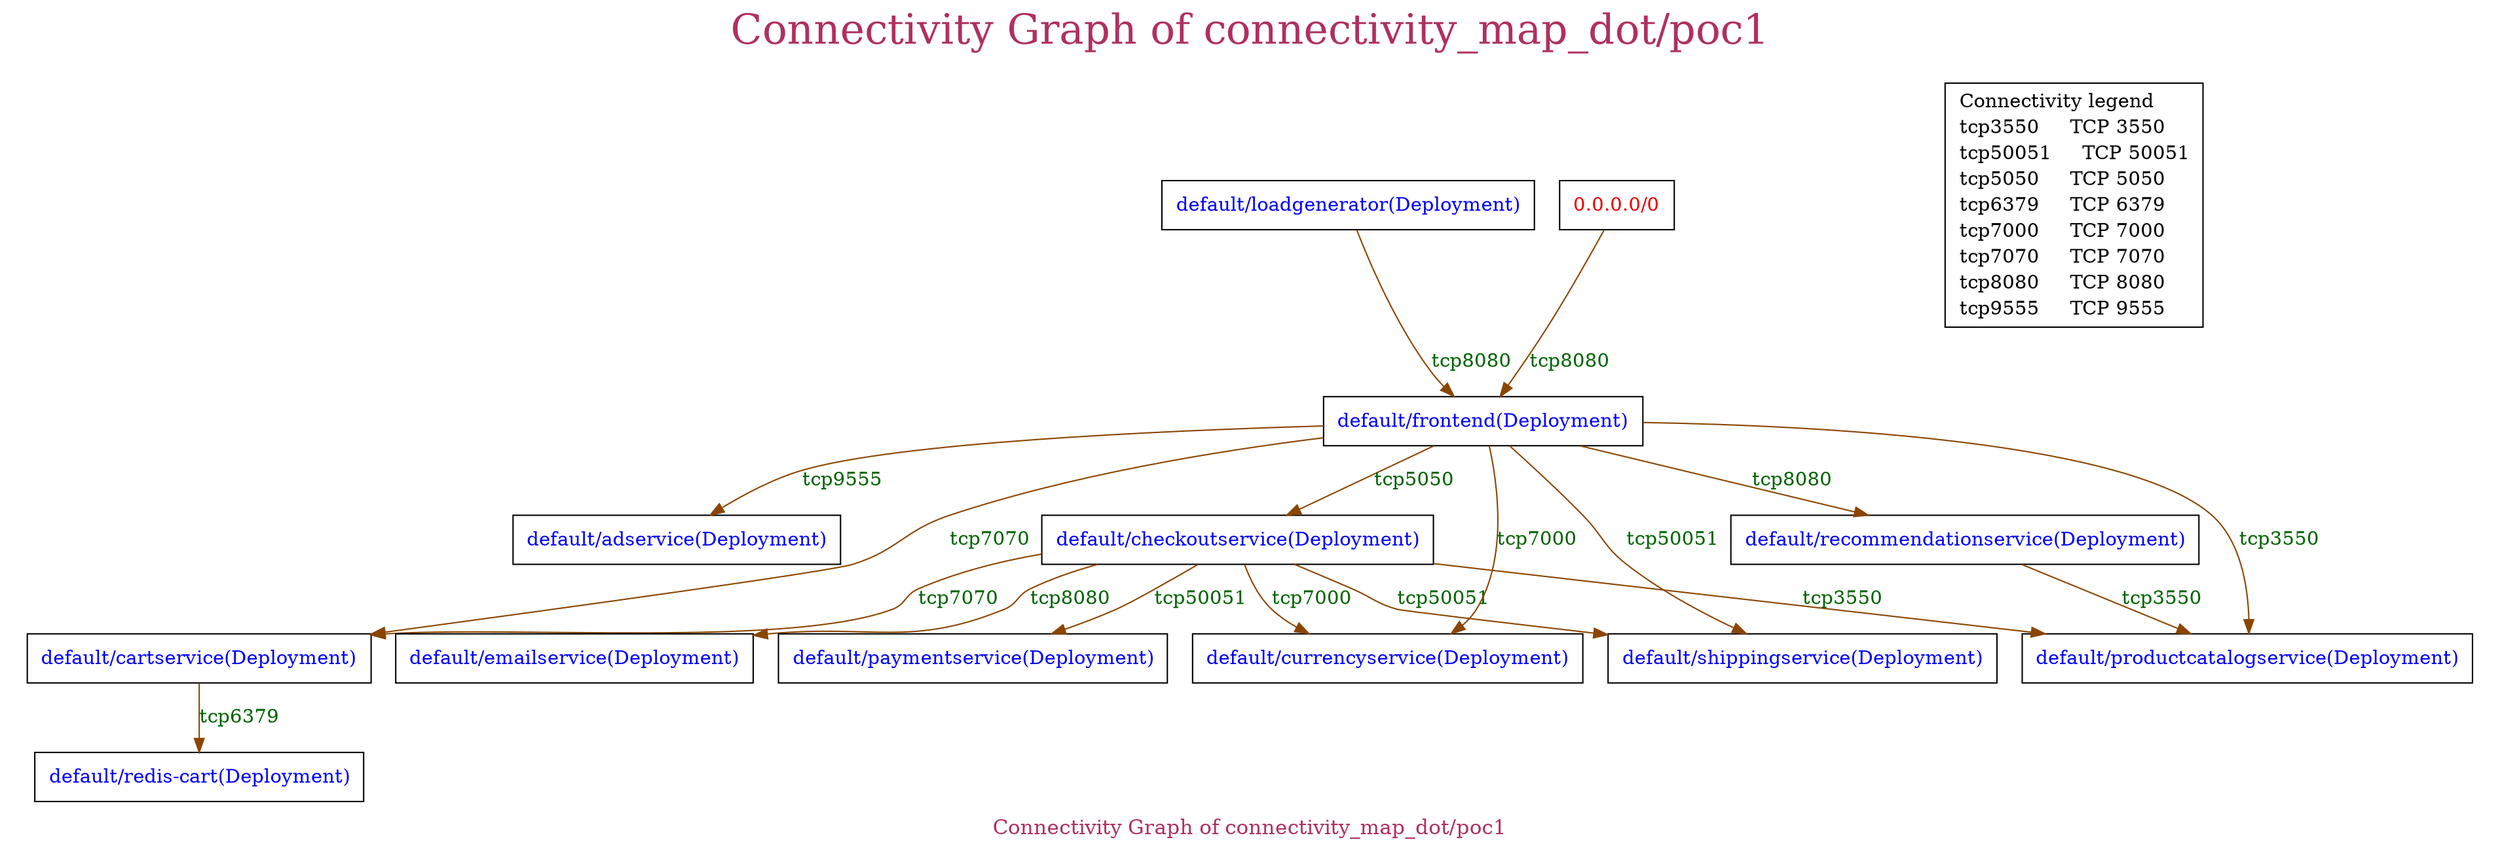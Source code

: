 // The Connectivity Graph of connectivity_map_dot/poc1
digraph {
	label="Connectivity Graph of connectivity_map_dot/poc1"	labelloc = "t"
	fontsize=30
	fontcolor=maroon
	subgraph cluster_map_explanation {
	dict_box [label=<<table border="0" cellspacing="0"><tr><td  align="text">Connectivity legend<br align="left" /></td></tr><tr><td align="text" tooltip="TCP 3550" href="bogus">tcp3550     TCP 3550<br align="left" /></td></tr><tr><td align="text" tooltip="TCP 50051" href="bogus">tcp50051     TCP 50051<br align="left" /></td></tr><tr><td align="text" tooltip="TCP 5050" href="bogus">tcp5050     TCP 5050<br align="left" /></td></tr><tr><td align="text" tooltip="TCP 6379" href="bogus">tcp6379     TCP 6379<br align="left" /></td></tr><tr><td align="text" tooltip="TCP 7000" href="bogus">tcp7000     TCP 7000<br align="left" /></td></tr><tr><td align="text" tooltip="TCP 7070" href="bogus">tcp7070     TCP 7070<br align="left" /></td></tr><tr><td align="text" tooltip="TCP 8080" href="bogus">tcp8080     TCP 8080<br align="left" /></td></tr><tr><td align="text" tooltip="TCP 9555" href="bogus">tcp9555     TCP 9555<br align="left" /></td></tr></table>> shape=box]
	"0.0.0.0/0" [label=<<table border="0" cellspacing="0"><tr><td>0.0.0.0/0</td></tr></table>> shape=box fontcolor=red2 tooltip="IP Block"]
	"default/adservice(Deployment)" [label=<<table border="0" cellspacing="0"><tr><td>default/adservice(Deployment)</td></tr></table>> shape=box fontcolor=blue tooltip="Workload"]
	"default/cartservice(Deployment)" [label=<<table border="0" cellspacing="0"><tr><td>default/cartservice(Deployment)</td></tr></table>> shape=box fontcolor=blue tooltip="Workload"]
	"default/checkoutservice(Deployment)" [label=<<table border="0" cellspacing="0"><tr><td>default/checkoutservice(Deployment)</td></tr></table>> shape=box fontcolor=blue tooltip="Workload"]
	"default/currencyservice(Deployment)" [label=<<table border="0" cellspacing="0"><tr><td>default/currencyservice(Deployment)</td></tr></table>> shape=box fontcolor=blue tooltip="Workload"]
	"default/emailservice(Deployment)" [label=<<table border="0" cellspacing="0"><tr><td>default/emailservice(Deployment)</td></tr></table>> shape=box fontcolor=blue tooltip="Workload"]
	"default/frontend(Deployment)" [label=<<table border="0" cellspacing="0"><tr><td>default/frontend(Deployment)</td></tr></table>> shape=box fontcolor=blue tooltip="Workload"]
	"default/loadgenerator(Deployment)" [label=<<table border="0" cellspacing="0"><tr><td>default/loadgenerator(Deployment)</td></tr></table>> shape=box fontcolor=blue tooltip="Workload"]
	"default/paymentservice(Deployment)" [label=<<table border="0" cellspacing="0"><tr><td>default/paymentservice(Deployment)</td></tr></table>> shape=box fontcolor=blue tooltip="Workload"]
	"default/productcatalogservice(Deployment)" [label=<<table border="0" cellspacing="0"><tr><td>default/productcatalogservice(Deployment)</td></tr></table>> shape=box fontcolor=blue tooltip="Workload"]
	"default/recommendationservice(Deployment)" [label=<<table border="0" cellspacing="0"><tr><td>default/recommendationservice(Deployment)</td></tr></table>> shape=box fontcolor=blue tooltip="Workload"]
	"default/redis-cart(Deployment)" [label=<<table border="0" cellspacing="0"><tr><td>default/redis-cart(Deployment)</td></tr></table>> shape=box fontcolor=blue tooltip="Workload"]
	"default/shippingservice(Deployment)" [label=<<table border="0" cellspacing="0"><tr><td>default/shippingservice(Deployment)</td></tr></table>> shape=box fontcolor=blue tooltip="Workload"]
	"0.0.0.0/0" -> "default/frontend(Deployment)"[label="tcp8080" labeltooltip="TCP 8080" color=darkorange4 fontcolor=darkgreen dir=both arrowhead=normal arrowtail=none]
	"default/cartservice(Deployment)" -> "default/redis-cart(Deployment)"[label="tcp6379" labeltooltip="TCP 6379" color=darkorange4 fontcolor=darkgreen dir=both arrowhead=normal arrowtail=none]
	"default/checkoutservice(Deployment)" -> "default/cartservice(Deployment)"[label="tcp7070" labeltooltip="TCP 7070" color=darkorange4 fontcolor=darkgreen dir=both arrowhead=normal arrowtail=none]
	"default/checkoutservice(Deployment)" -> "default/currencyservice(Deployment)"[label="tcp7000" labeltooltip="TCP 7000" color=darkorange4 fontcolor=darkgreen dir=both arrowhead=normal arrowtail=none]
	"default/checkoutservice(Deployment)" -> "default/emailservice(Deployment)"[label="tcp8080" labeltooltip="TCP 8080" color=darkorange4 fontcolor=darkgreen dir=both arrowhead=normal arrowtail=none]
	"default/checkoutservice(Deployment)" -> "default/paymentservice(Deployment)"[label="tcp50051" labeltooltip="TCP 50051" color=darkorange4 fontcolor=darkgreen dir=both arrowhead=normal arrowtail=none]
	"default/checkoutservice(Deployment)" -> "default/productcatalogservice(Deployment)"[label="tcp3550" labeltooltip="TCP 3550" color=darkorange4 fontcolor=darkgreen dir=both arrowhead=normal arrowtail=none]
	"default/checkoutservice(Deployment)" -> "default/shippingservice(Deployment)"[label="tcp50051" labeltooltip="TCP 50051" color=darkorange4 fontcolor=darkgreen dir=both arrowhead=normal arrowtail=none]
	"default/frontend(Deployment)" -> "default/adservice(Deployment)"[label="tcp9555" labeltooltip="TCP 9555" color=darkorange4 fontcolor=darkgreen dir=both arrowhead=normal arrowtail=none]
	"default/frontend(Deployment)" -> "default/cartservice(Deployment)"[label="tcp7070" labeltooltip="TCP 7070" color=darkorange4 fontcolor=darkgreen dir=both arrowhead=normal arrowtail=none]
	"default/frontend(Deployment)" -> "default/checkoutservice(Deployment)"[label="tcp5050" labeltooltip="TCP 5050" color=darkorange4 fontcolor=darkgreen dir=both arrowhead=normal arrowtail=none]
	"default/frontend(Deployment)" -> "default/currencyservice(Deployment)"[label="tcp7000" labeltooltip="TCP 7000" color=darkorange4 fontcolor=darkgreen dir=both arrowhead=normal arrowtail=none]
	"default/frontend(Deployment)" -> "default/productcatalogservice(Deployment)"[label="tcp3550" labeltooltip="TCP 3550" color=darkorange4 fontcolor=darkgreen dir=both arrowhead=normal arrowtail=none]
	"default/frontend(Deployment)" -> "default/recommendationservice(Deployment)"[label="tcp8080" labeltooltip="TCP 8080" color=darkorange4 fontcolor=darkgreen dir=both arrowhead=normal arrowtail=none]
	"default/frontend(Deployment)" -> "default/shippingservice(Deployment)"[label="tcp50051" labeltooltip="TCP 50051" color=darkorange4 fontcolor=darkgreen dir=both arrowhead=normal arrowtail=none]
	"default/loadgenerator(Deployment)" -> "default/frontend(Deployment)"[label="tcp8080" labeltooltip="TCP 8080" color=darkorange4 fontcolor=darkgreen dir=both arrowhead=normal arrowtail=none]
	"default/recommendationservice(Deployment)" -> "default/productcatalogservice(Deployment)"[label="tcp3550" labeltooltip="TCP 3550" color=darkorange4 fontcolor=darkgreen dir=both arrowhead=normal arrowtail=none]
	color=white
	labelloc = "b"
	fontsize=15
	fontcolor=maroon
	}
}
